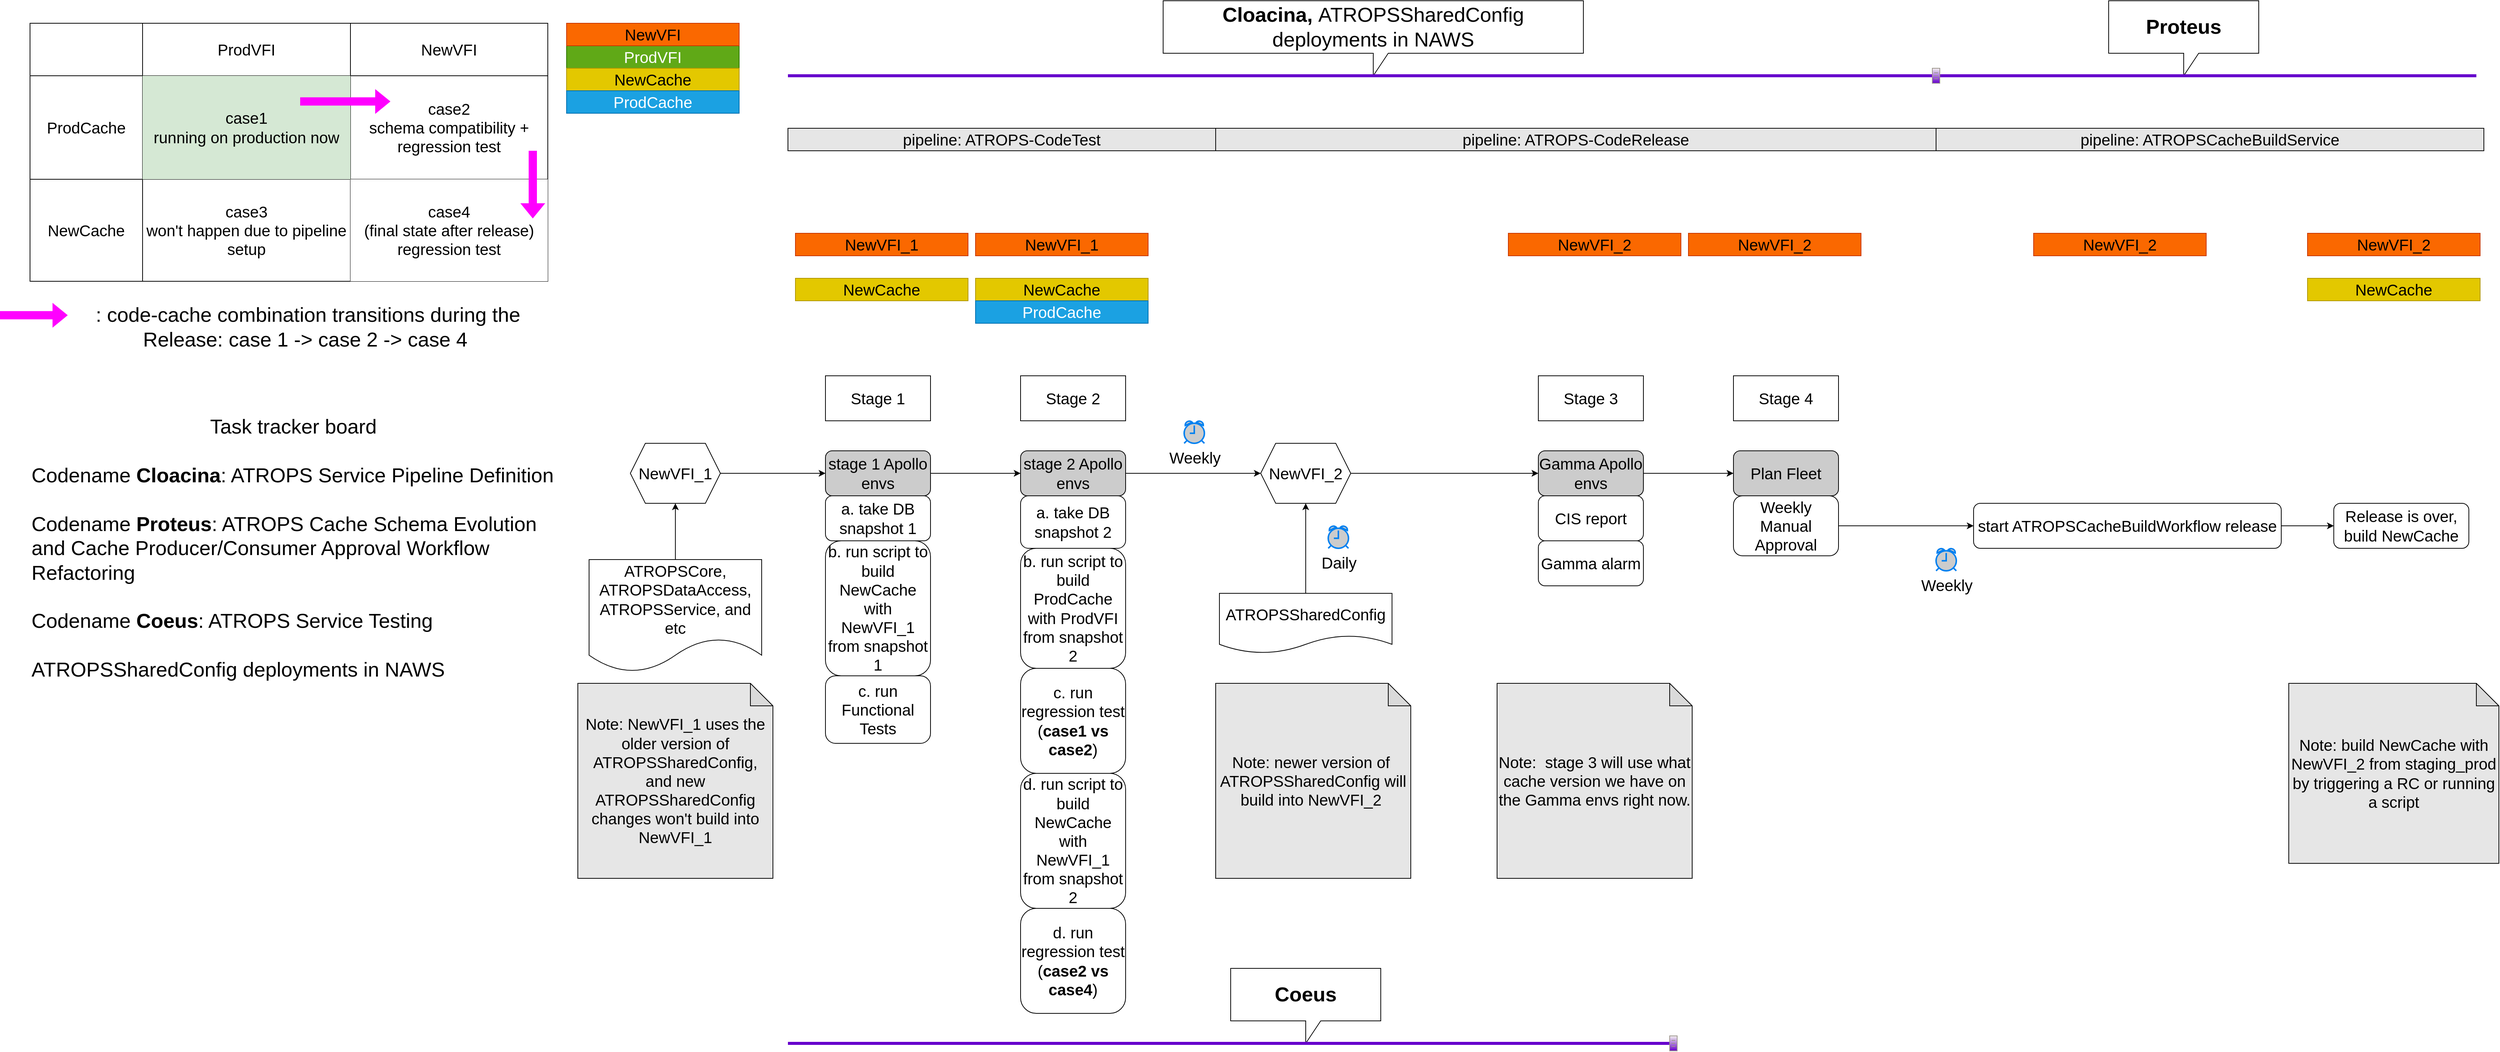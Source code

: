 <mxfile version="15.7.3" type="github">
  <diagram id="9V4gXKh2e1AULSLboZQO" name="Cloacina - Standardization of ATROPSService Pipelines">
    <mxGraphModel dx="5780" dy="2501" grid="1" gridSize="10" guides="1" tooltips="1" connect="1" arrows="1" fold="1" page="1" pageScale="1" pageWidth="850" pageHeight="1100" math="0" shadow="0">
      <root>
        <mxCell id="no3aaxT7zXqI6Jh2efV5-0" />
        <mxCell id="no3aaxT7zXqI6Jh2efV5-1" parent="no3aaxT7zXqI6Jh2efV5-0" />
        <mxCell id="9WPeCQV-4AYHPgkLnWjW-0" value="" style="shape=table;html=1;whiteSpace=wrap;startSize=0;container=1;collapsible=0;childLayout=tableLayout;fontSize=21;" parent="no3aaxT7zXqI6Jh2efV5-1" vertex="1">
          <mxGeometry x="-1140" y="-240" width="690" height="344" as="geometry" />
        </mxCell>
        <mxCell id="9WPeCQV-4AYHPgkLnWjW-1" value="" style="shape=partialRectangle;html=1;whiteSpace=wrap;collapsible=0;dropTarget=0;pointerEvents=0;fillColor=none;top=0;left=0;bottom=0;right=0;points=[[0,0.5],[1,0.5]];portConstraint=eastwest;fontSize=21;" parent="9WPeCQV-4AYHPgkLnWjW-0" vertex="1">
          <mxGeometry width="690" height="70" as="geometry" />
        </mxCell>
        <mxCell id="9WPeCQV-4AYHPgkLnWjW-2" value="" style="shape=partialRectangle;html=1;whiteSpace=wrap;connectable=0;fillColor=none;top=0;left=0;bottom=0;right=0;overflow=hidden;pointerEvents=1;fontSize=21;" parent="9WPeCQV-4AYHPgkLnWjW-1" vertex="1">
          <mxGeometry width="150" height="70" as="geometry">
            <mxRectangle width="150" height="70" as="alternateBounds" />
          </mxGeometry>
        </mxCell>
        <mxCell id="9WPeCQV-4AYHPgkLnWjW-3" value="ProdVFI" style="shape=partialRectangle;html=1;whiteSpace=wrap;connectable=0;fillColor=none;top=0;left=0;bottom=0;right=0;overflow=hidden;pointerEvents=1;fontSize=21;" parent="9WPeCQV-4AYHPgkLnWjW-1" vertex="1">
          <mxGeometry x="150" width="277" height="70" as="geometry">
            <mxRectangle width="277" height="70" as="alternateBounds" />
          </mxGeometry>
        </mxCell>
        <mxCell id="9WPeCQV-4AYHPgkLnWjW-4" value="NewVFI" style="shape=partialRectangle;html=1;whiteSpace=wrap;connectable=0;fillColor=none;top=0;left=0;bottom=0;right=0;overflow=hidden;pointerEvents=1;fontSize=21;" parent="9WPeCQV-4AYHPgkLnWjW-1" vertex="1">
          <mxGeometry x="427" width="263" height="70" as="geometry">
            <mxRectangle width="263" height="70" as="alternateBounds" />
          </mxGeometry>
        </mxCell>
        <mxCell id="9WPeCQV-4AYHPgkLnWjW-5" value="" style="shape=partialRectangle;html=1;whiteSpace=wrap;collapsible=0;dropTarget=0;pointerEvents=0;fillColor=none;top=0;left=0;bottom=0;right=0;points=[[0,0.5],[1,0.5]];portConstraint=eastwest;fontSize=21;" parent="9WPeCQV-4AYHPgkLnWjW-0" vertex="1">
          <mxGeometry y="70" width="690" height="138" as="geometry" />
        </mxCell>
        <mxCell id="9WPeCQV-4AYHPgkLnWjW-6" value="ProdCache" style="shape=partialRectangle;html=1;whiteSpace=wrap;connectable=0;fillColor=none;top=0;left=0;bottom=0;right=0;overflow=hidden;pointerEvents=1;fontSize=21;" parent="9WPeCQV-4AYHPgkLnWjW-5" vertex="1">
          <mxGeometry width="150" height="138" as="geometry">
            <mxRectangle width="150" height="138" as="alternateBounds" />
          </mxGeometry>
        </mxCell>
        <mxCell id="9WPeCQV-4AYHPgkLnWjW-7" value="case1&lt;br style=&quot;font-size: 21px;&quot;&gt;running on production now" style="shape=partialRectangle;html=1;whiteSpace=wrap;connectable=0;fillColor=#d5e8d4;top=0;left=0;bottom=0;right=0;overflow=hidden;pointerEvents=1;fontSize=21;strokeColor=#82b366;" parent="9WPeCQV-4AYHPgkLnWjW-5" vertex="1">
          <mxGeometry x="150" width="277" height="138" as="geometry">
            <mxRectangle width="277" height="138" as="alternateBounds" />
          </mxGeometry>
        </mxCell>
        <mxCell id="9WPeCQV-4AYHPgkLnWjW-8" value="case2&lt;br&gt;schema&amp;nbsp;compatibility + regression test" style="shape=partialRectangle;html=1;whiteSpace=wrap;connectable=0;fillColor=none;top=0;left=0;bottom=0;right=0;overflow=hidden;pointerEvents=1;fontSize=21;" parent="9WPeCQV-4AYHPgkLnWjW-5" vertex="1">
          <mxGeometry x="427" width="263" height="138" as="geometry">
            <mxRectangle width="263" height="138" as="alternateBounds" />
          </mxGeometry>
        </mxCell>
        <mxCell id="9WPeCQV-4AYHPgkLnWjW-9" value="" style="shape=partialRectangle;html=1;whiteSpace=wrap;collapsible=0;dropTarget=0;pointerEvents=0;fillColor=none;top=0;left=0;bottom=0;right=0;points=[[0,0.5],[1,0.5]];portConstraint=eastwest;fontSize=21;" parent="9WPeCQV-4AYHPgkLnWjW-0" vertex="1">
          <mxGeometry y="208" width="690" height="136" as="geometry" />
        </mxCell>
        <mxCell id="9WPeCQV-4AYHPgkLnWjW-10" value="NewCache" style="shape=partialRectangle;html=1;whiteSpace=wrap;connectable=0;fillColor=none;top=0;left=0;bottom=0;right=0;overflow=hidden;pointerEvents=1;fontSize=21;" parent="9WPeCQV-4AYHPgkLnWjW-9" vertex="1">
          <mxGeometry width="150" height="136" as="geometry">
            <mxRectangle width="150" height="136" as="alternateBounds" />
          </mxGeometry>
        </mxCell>
        <mxCell id="9WPeCQV-4AYHPgkLnWjW-11" value="case3&lt;br style=&quot;font-size: 21px;&quot;&gt;won&#39;t happen due to pipeline setup" style="shape=partialRectangle;html=1;whiteSpace=wrap;connectable=0;fillColor=none;top=0;left=0;bottom=0;right=0;overflow=hidden;pointerEvents=1;fontSize=21;" parent="9WPeCQV-4AYHPgkLnWjW-9" vertex="1">
          <mxGeometry x="150" width="277" height="136" as="geometry">
            <mxRectangle width="277" height="136" as="alternateBounds" />
          </mxGeometry>
        </mxCell>
        <mxCell id="9WPeCQV-4AYHPgkLnWjW-12" value="case4&lt;br style=&quot;font-size: 21px&quot;&gt;(final state after release) regression test" style="shape=partialRectangle;html=1;whiteSpace=wrap;connectable=0;top=0;left=0;bottom=0;right=0;overflow=hidden;pointerEvents=1;fontSize=21;" parent="9WPeCQV-4AYHPgkLnWjW-9" vertex="1">
          <mxGeometry x="427" width="263" height="136" as="geometry">
            <mxRectangle width="263" height="136" as="alternateBounds" />
          </mxGeometry>
        </mxCell>
        <mxCell id="zHk_zccn7sM2cKgAnjVr-47" style="edgeStyle=orthogonalEdgeStyle;rounded=0;orthogonalLoop=1;jettySize=auto;html=1;exitX=1;exitY=0.5;exitDx=0;exitDy=0;entryX=0;entryY=0.5;entryDx=0;entryDy=0;fontSize=21;" parent="no3aaxT7zXqI6Jh2efV5-1" source="9WPeCQV-4AYHPgkLnWjW-13" target="DKCCvubMgbT0HmaUvDGG-2" edge="1">
          <mxGeometry relative="1" as="geometry" />
        </mxCell>
        <mxCell id="9WPeCQV-4AYHPgkLnWjW-13" value="stage 1 Apollo envs" style="rounded=1;whiteSpace=wrap;html=1;fontSize=21;fillColor=#CCCCCC;" parent="no3aaxT7zXqI6Jh2efV5-1" vertex="1">
          <mxGeometry x="-80" y="330" width="140" height="60" as="geometry" />
        </mxCell>
        <mxCell id="DKCCvubMgbT0HmaUvDGG-0" value="Stage 1" style="rounded=0;whiteSpace=wrap;html=1;fontSize=21;" parent="no3aaxT7zXqI6Jh2efV5-1" vertex="1">
          <mxGeometry x="-80" y="230" width="140" height="60" as="geometry" />
        </mxCell>
        <mxCell id="DKCCvubMgbT0HmaUvDGG-1" value="Stage 2" style="rounded=0;whiteSpace=wrap;html=1;fontSize=21;" parent="no3aaxT7zXqI6Jh2efV5-1" vertex="1">
          <mxGeometry x="180" y="230" width="140" height="60" as="geometry" />
        </mxCell>
        <mxCell id="zHk_zccn7sM2cKgAnjVr-60" style="edgeStyle=orthogonalEdgeStyle;rounded=0;orthogonalLoop=1;jettySize=auto;html=1;exitX=1;exitY=0.5;exitDx=0;exitDy=0;entryX=0;entryY=0.5;entryDx=0;entryDy=0;fontSize=21;" parent="no3aaxT7zXqI6Jh2efV5-1" source="DKCCvubMgbT0HmaUvDGG-2" target="zHk_zccn7sM2cKgAnjVr-57" edge="1">
          <mxGeometry relative="1" as="geometry" />
        </mxCell>
        <mxCell id="DKCCvubMgbT0HmaUvDGG-2" value="stage 2 Apollo envs" style="rounded=1;whiteSpace=wrap;html=1;fontSize=21;fillColor=#CCCCCC;" parent="no3aaxT7zXqI6Jh2efV5-1" vertex="1">
          <mxGeometry x="180" y="330" width="140" height="60" as="geometry" />
        </mxCell>
        <mxCell id="zHk_zccn7sM2cKgAnjVr-0" value="Stage 3" style="rounded=0;whiteSpace=wrap;html=1;fontSize=21;" parent="no3aaxT7zXqI6Jh2efV5-1" vertex="1">
          <mxGeometry x="870" y="230" width="140" height="60" as="geometry" />
        </mxCell>
        <mxCell id="zHk_zccn7sM2cKgAnjVr-48" style="edgeStyle=orthogonalEdgeStyle;rounded=0;orthogonalLoop=1;jettySize=auto;html=1;exitX=1;exitY=0.5;exitDx=0;exitDy=0;entryX=0;entryY=0.5;entryDx=0;entryDy=0;fontSize=21;" parent="no3aaxT7zXqI6Jh2efV5-1" source="zHk_zccn7sM2cKgAnjVr-1" target="zHk_zccn7sM2cKgAnjVr-3" edge="1">
          <mxGeometry relative="1" as="geometry" />
        </mxCell>
        <mxCell id="zHk_zccn7sM2cKgAnjVr-1" value="Gamma Apollo envs" style="rounded=1;whiteSpace=wrap;html=1;fontSize=21;fillColor=#CCCCCC;" parent="no3aaxT7zXqI6Jh2efV5-1" vertex="1">
          <mxGeometry x="870" y="330" width="140" height="60" as="geometry" />
        </mxCell>
        <mxCell id="zHk_zccn7sM2cKgAnjVr-2" value="Stage 4" style="rounded=0;whiteSpace=wrap;html=1;fontSize=21;" parent="no3aaxT7zXqI6Jh2efV5-1" vertex="1">
          <mxGeometry x="1130" y="230" width="140" height="60" as="geometry" />
        </mxCell>
        <mxCell id="zHk_zccn7sM2cKgAnjVr-3" value="Plan Fleet" style="rounded=1;whiteSpace=wrap;html=1;fontSize=21;fillColor=#CCCCCC;" parent="no3aaxT7zXqI6Jh2efV5-1" vertex="1">
          <mxGeometry x="1130" y="330" width="140" height="60" as="geometry" />
        </mxCell>
        <mxCell id="zHk_zccn7sM2cKgAnjVr-6" value="NewCache" style="rounded=0;whiteSpace=wrap;html=1;fontSize=21;fillColor=#e3c800;fontColor=#000000;strokeColor=#B09500;" parent="no3aaxT7zXqI6Jh2efV5-1" vertex="1">
          <mxGeometry x="-120" y="100" width="230" height="30" as="geometry" />
        </mxCell>
        <mxCell id="zHk_zccn7sM2cKgAnjVr-7" value="NewVFI_1" style="rounded=0;whiteSpace=wrap;html=1;fontSize=21;fillColor=#fa6800;fontColor=#000000;strokeColor=#C73500;" parent="no3aaxT7zXqI6Jh2efV5-1" vertex="1">
          <mxGeometry x="-120" y="40" width="230" height="30" as="geometry" />
        </mxCell>
        <mxCell id="zHk_zccn7sM2cKgAnjVr-13" value="ProdVFI" style="rounded=0;whiteSpace=wrap;html=1;fontSize=21;fillColor=#60a917;strokeColor=#2D7600;fontColor=#ffffff;" parent="no3aaxT7zXqI6Jh2efV5-1" vertex="1">
          <mxGeometry x="-425" y="-210" width="230" height="30" as="geometry" />
        </mxCell>
        <mxCell id="zHk_zccn7sM2cKgAnjVr-14" value="NewCache" style="rounded=0;whiteSpace=wrap;html=1;fontSize=21;fillColor=#e3c800;fontColor=#000000;strokeColor=#B09500;" parent="no3aaxT7zXqI6Jh2efV5-1" vertex="1">
          <mxGeometry x="-425" y="-180" width="230" height="30" as="geometry" />
        </mxCell>
        <mxCell id="zHk_zccn7sM2cKgAnjVr-15" value="NewVFI" style="rounded=0;whiteSpace=wrap;html=1;fontSize=21;fillColor=#fa6800;fontColor=#000000;strokeColor=#C73500;" parent="no3aaxT7zXqI6Jh2efV5-1" vertex="1">
          <mxGeometry x="-425" y="-240" width="230" height="30" as="geometry" />
        </mxCell>
        <mxCell id="zHk_zccn7sM2cKgAnjVr-16" value="ProdCache" style="rounded=0;whiteSpace=wrap;html=1;fontSize=21;fillColor=#1ba1e2;fontColor=#ffffff;strokeColor=#006EAF;" parent="no3aaxT7zXqI6Jh2efV5-1" vertex="1">
          <mxGeometry x="-425" y="-150" width="230" height="30" as="geometry" />
        </mxCell>
        <mxCell id="zHk_zccn7sM2cKgAnjVr-18" value="NewCache" style="rounded=0;whiteSpace=wrap;html=1;fontSize=21;fillColor=#e3c800;fontColor=#000000;strokeColor=#B09500;" parent="no3aaxT7zXqI6Jh2efV5-1" vertex="1">
          <mxGeometry x="120" y="100" width="230" height="30" as="geometry" />
        </mxCell>
        <mxCell id="zHk_zccn7sM2cKgAnjVr-19" value="NewVFI_1" style="rounded=0;whiteSpace=wrap;html=1;fontSize=21;fillColor=#fa6800;fontColor=#000000;strokeColor=#C73500;" parent="no3aaxT7zXqI6Jh2efV5-1" vertex="1">
          <mxGeometry x="120" y="40" width="230" height="30" as="geometry" />
        </mxCell>
        <mxCell id="zHk_zccn7sM2cKgAnjVr-20" value="ProdCache" style="rounded=0;whiteSpace=wrap;html=1;fontSize=21;fillColor=#1ba1e2;fontColor=#ffffff;strokeColor=#006EAF;" parent="no3aaxT7zXqI6Jh2efV5-1" vertex="1">
          <mxGeometry x="120" y="130" width="230" height="30" as="geometry" />
        </mxCell>
        <mxCell id="zHk_zccn7sM2cKgAnjVr-23" value="NewVFI_2" style="rounded=0;whiteSpace=wrap;html=1;fontSize=21;fillColor=#fa6800;fontColor=#000000;strokeColor=#C73500;" parent="no3aaxT7zXqI6Jh2efV5-1" vertex="1">
          <mxGeometry x="830" y="40" width="230" height="30" as="geometry" />
        </mxCell>
        <mxCell id="zHk_zccn7sM2cKgAnjVr-27" value="NewVFI_2" style="rounded=0;whiteSpace=wrap;html=1;fontSize=21;fillColor=#fa6800;fontColor=#000000;strokeColor=#C73500;" parent="no3aaxT7zXqI6Jh2efV5-1" vertex="1">
          <mxGeometry x="1070" y="40" width="230" height="30" as="geometry" />
        </mxCell>
        <mxCell id="zHk_zccn7sM2cKgAnjVr-29" value="CIS report" style="rounded=1;whiteSpace=wrap;html=1;fontSize=21;" parent="no3aaxT7zXqI6Jh2efV5-1" vertex="1">
          <mxGeometry x="870" y="390" width="140" height="60" as="geometry" />
        </mxCell>
        <mxCell id="zHk_zccn7sM2cKgAnjVr-30" value="c. run Functional Tests" style="rounded=1;whiteSpace=wrap;html=1;fontSize=21;align=center;" parent="no3aaxT7zXqI6Jh2efV5-1" vertex="1">
          <mxGeometry x="-80" y="630" width="140" height="90" as="geometry" />
        </mxCell>
        <mxCell id="zHk_zccn7sM2cKgAnjVr-31" value="a. take DB snapshot 2" style="rounded=1;whiteSpace=wrap;html=1;fontSize=21;" parent="no3aaxT7zXqI6Jh2efV5-1" vertex="1">
          <mxGeometry x="180" y="390" width="140" height="70" as="geometry" />
        </mxCell>
        <mxCell id="zHk_zccn7sM2cKgAnjVr-34" value="Gamma alarm" style="rounded=1;whiteSpace=wrap;html=1;fontSize=21;" parent="no3aaxT7zXqI6Jh2efV5-1" vertex="1">
          <mxGeometry x="870" y="450" width="140" height="60" as="geometry" />
        </mxCell>
        <mxCell id="zHk_zccn7sM2cKgAnjVr-46" style="edgeStyle=orthogonalEdgeStyle;rounded=0;orthogonalLoop=1;jettySize=auto;html=1;exitX=1;exitY=0.5;exitDx=0;exitDy=0;entryX=0;entryY=0.5;entryDx=0;entryDy=0;fontSize=21;" parent="no3aaxT7zXqI6Jh2efV5-1" source="zHk_zccn7sM2cKgAnjVr-36" target="zHk_zccn7sM2cKgAnjVr-45" edge="1">
          <mxGeometry relative="1" as="geometry" />
        </mxCell>
        <mxCell id="zHk_zccn7sM2cKgAnjVr-36" value="start ATROPSCacheBuildWorkflow release" style="rounded=1;whiteSpace=wrap;html=1;fontSize=21;" parent="no3aaxT7zXqI6Jh2efV5-1" vertex="1">
          <mxGeometry x="1450" y="400" width="410" height="60" as="geometry" />
        </mxCell>
        <mxCell id="zHk_zccn7sM2cKgAnjVr-42" value="NewCache" style="rounded=0;whiteSpace=wrap;html=1;fontSize=21;fillColor=#e3c800;fontColor=#000000;strokeColor=#B09500;" parent="no3aaxT7zXqI6Jh2efV5-1" vertex="1">
          <mxGeometry x="1895" y="100" width="230" height="30" as="geometry" />
        </mxCell>
        <mxCell id="zHk_zccn7sM2cKgAnjVr-43" value="NewVFI_2" style="rounded=0;whiteSpace=wrap;html=1;fontSize=21;fillColor=#fa6800;fontColor=#000000;strokeColor=#C73500;" parent="no3aaxT7zXqI6Jh2efV5-1" vertex="1">
          <mxGeometry x="1895" y="40" width="230" height="30" as="geometry" />
        </mxCell>
        <mxCell id="zHk_zccn7sM2cKgAnjVr-45" value="Release is over, build NewCache" style="rounded=1;whiteSpace=wrap;html=1;fontSize=21;" parent="no3aaxT7zXqI6Jh2efV5-1" vertex="1">
          <mxGeometry x="1930" y="400" width="180" height="60" as="geometry" />
        </mxCell>
        <mxCell id="zHk_zccn7sM2cKgAnjVr-54" value="NewVFI_2" style="rounded=0;whiteSpace=wrap;html=1;fontSize=21;fillColor=#fa6800;fontColor=#000000;strokeColor=#C73500;" parent="no3aaxT7zXqI6Jh2efV5-1" vertex="1">
          <mxGeometry x="1530" y="40" width="230" height="30" as="geometry" />
        </mxCell>
        <mxCell id="zHk_zccn7sM2cKgAnjVr-61" style="edgeStyle=orthogonalEdgeStyle;rounded=0;orthogonalLoop=1;jettySize=auto;html=1;exitX=0.5;exitY=0;exitDx=0;exitDy=0;entryX=0.5;entryY=1;entryDx=0;entryDy=0;fontSize=21;" parent="no3aaxT7zXqI6Jh2efV5-1" source="zHk_zccn7sM2cKgAnjVr-56" target="zHk_zccn7sM2cKgAnjVr-57" edge="1">
          <mxGeometry relative="1" as="geometry" />
        </mxCell>
        <mxCell id="zHk_zccn7sM2cKgAnjVr-56" value="ATROPSSharedConfig" style="shape=document;whiteSpace=wrap;html=1;boundedLbl=1;fontSize=21;" parent="no3aaxT7zXqI6Jh2efV5-1" vertex="1">
          <mxGeometry x="445" y="520" width="230" height="80" as="geometry" />
        </mxCell>
        <mxCell id="zHk_zccn7sM2cKgAnjVr-62" style="edgeStyle=orthogonalEdgeStyle;rounded=0;orthogonalLoop=1;jettySize=auto;html=1;exitX=1;exitY=0.5;exitDx=0;exitDy=0;entryX=0;entryY=0.5;entryDx=0;entryDy=0;fontSize=21;" parent="no3aaxT7zXqI6Jh2efV5-1" source="zHk_zccn7sM2cKgAnjVr-57" target="zHk_zccn7sM2cKgAnjVr-1" edge="1">
          <mxGeometry relative="1" as="geometry" />
        </mxCell>
        <mxCell id="zHk_zccn7sM2cKgAnjVr-57" value="NewVFI_2" style="shape=hexagon;perimeter=hexagonPerimeter2;whiteSpace=wrap;html=1;fixedSize=1;fontSize=21;" parent="no3aaxT7zXqI6Jh2efV5-1" vertex="1">
          <mxGeometry x="500" y="320" width="120" height="80" as="geometry" />
        </mxCell>
        <mxCell id="zHk_zccn7sM2cKgAnjVr-59" style="edgeStyle=orthogonalEdgeStyle;rounded=0;orthogonalLoop=1;jettySize=auto;html=1;exitX=1;exitY=0.5;exitDx=0;exitDy=0;fontSize=21;" parent="no3aaxT7zXqI6Jh2efV5-1" source="zHk_zccn7sM2cKgAnjVr-58" target="9WPeCQV-4AYHPgkLnWjW-13" edge="1">
          <mxGeometry relative="1" as="geometry" />
        </mxCell>
        <mxCell id="zHk_zccn7sM2cKgAnjVr-58" value="NewVFI_1" style="shape=hexagon;perimeter=hexagonPerimeter2;whiteSpace=wrap;html=1;fixedSize=1;fontSize=21;" parent="no3aaxT7zXqI6Jh2efV5-1" vertex="1">
          <mxGeometry x="-340" y="320" width="120" height="80" as="geometry" />
        </mxCell>
        <mxCell id="zHk_zccn7sM2cKgAnjVr-63" value="Weekly" style="html=1;verticalLabelPosition=bottom;align=center;labelBackgroundColor=#ffffff;verticalAlign=top;strokeWidth=2;strokeColor=#0080F0;shadow=0;dashed=0;shape=mxgraph.ios7.icons.alarm_clock;fontSize=21;fillColor=#CCCCCC;" parent="no3aaxT7zXqI6Jh2efV5-1" vertex="1">
          <mxGeometry x="398" y="290" width="27" height="30" as="geometry" />
        </mxCell>
        <mxCell id="zHk_zccn7sM2cKgAnjVr-67" value="Daily" style="html=1;verticalLabelPosition=bottom;align=center;labelBackgroundColor=#ffffff;verticalAlign=top;strokeWidth=2;strokeColor=#0080F0;shadow=0;dashed=0;shape=mxgraph.ios7.icons.alarm_clock;fontSize=21;fillColor=#CCCCCC;" parent="no3aaxT7zXqI6Jh2efV5-1" vertex="1">
          <mxGeometry x="590" y="430" width="27" height="30" as="geometry" />
        </mxCell>
        <mxCell id="zHk_zccn7sM2cKgAnjVr-69" style="edgeStyle=orthogonalEdgeStyle;rounded=0;orthogonalLoop=1;jettySize=auto;html=1;exitX=1;exitY=0.5;exitDx=0;exitDy=0;fontSize=21;" parent="no3aaxT7zXqI6Jh2efV5-1" source="zHk_zccn7sM2cKgAnjVr-68" target="zHk_zccn7sM2cKgAnjVr-36" edge="1">
          <mxGeometry relative="1" as="geometry" />
        </mxCell>
        <mxCell id="zHk_zccn7sM2cKgAnjVr-68" value="Weekly Manual Approval" style="rounded=1;whiteSpace=wrap;html=1;fontSize=21;" parent="no3aaxT7zXqI6Jh2efV5-1" vertex="1">
          <mxGeometry x="1130" y="390" width="140" height="80" as="geometry" />
        </mxCell>
        <mxCell id="zHk_zccn7sM2cKgAnjVr-70" value="pipeline: ATROPS-CodeTest" style="rounded=0;whiteSpace=wrap;html=1;fontSize=21;fillColor=#E6E6E6;" parent="no3aaxT7zXqI6Jh2efV5-1" vertex="1">
          <mxGeometry x="-130" y="-100" width="570" height="30" as="geometry" />
        </mxCell>
        <mxCell id="zHk_zccn7sM2cKgAnjVr-71" value="pipeline: ATROPS-CodeRelease" style="rounded=0;whiteSpace=wrap;html=1;fontSize=21;fillColor=#E6E6E6;" parent="no3aaxT7zXqI6Jh2efV5-1" vertex="1">
          <mxGeometry x="440" y="-100" width="960" height="30" as="geometry" />
        </mxCell>
        <mxCell id="zHk_zccn7sM2cKgAnjVr-72" value="pipeline: ATROPSCacheBuildService" style="rounded=0;whiteSpace=wrap;html=1;fontSize=21;fillColor=#E6E6E6;" parent="no3aaxT7zXqI6Jh2efV5-1" vertex="1">
          <mxGeometry x="1400" y="-100" width="730" height="30" as="geometry" />
        </mxCell>
        <mxCell id="zHk_zccn7sM2cKgAnjVr-73" value="Note: build NewCache with NewVFI_2 from staging_prod by triggering a RC or running a script" style="shape=note;whiteSpace=wrap;html=1;backgroundOutline=1;darkOpacity=0.05;fontSize=21;fillColor=#E6E6E6;" parent="no3aaxT7zXqI6Jh2efV5-1" vertex="1">
          <mxGeometry x="1870" y="640" width="280" height="240" as="geometry" />
        </mxCell>
        <mxCell id="zHk_zccn7sM2cKgAnjVr-75" value="Weekly" style="html=1;verticalLabelPosition=bottom;align=center;labelBackgroundColor=#ffffff;verticalAlign=top;strokeWidth=2;strokeColor=#0080F0;shadow=0;dashed=0;shape=mxgraph.ios7.icons.alarm_clock;fontSize=21;fillColor=#CCCCCC;" parent="no3aaxT7zXqI6Jh2efV5-1" vertex="1">
          <mxGeometry x="1400" y="460" width="27" height="30" as="geometry" />
        </mxCell>
        <mxCell id="cSwmM36AZzLo9rZCygAP-0" value="&lt;div style=&quot;text-align: center&quot;&gt;&lt;span&gt;Task tracker board&lt;/span&gt;&lt;/div&gt;&lt;div style=&quot;text-align: center&quot;&gt;&lt;br&gt;&lt;/div&gt;Codename&amp;nbsp;&lt;b style=&quot;font-size: 27px&quot;&gt;Cloacina&lt;/b&gt;: ATROPS Service Pipeline Definition&lt;br style=&quot;font-size: 27px&quot;&gt;&lt;br style=&quot;font-size: 27px&quot;&gt;Codename &lt;b style=&quot;font-size: 27px&quot;&gt;Proteus&lt;/b&gt;: ATROPS Cache Schema Evolution and Cache Producer/Consumer Approval Workflow Refactoring&lt;br style=&quot;font-size: 27px&quot;&gt;&lt;br style=&quot;font-size: 27px&quot;&gt;Codename &lt;b style=&quot;font-size: 27px&quot;&gt;Coeus&lt;/b&gt;: ATROPS Service Testing&lt;br&gt;&lt;br&gt;ATROPSSharedConfig deployments in NAWS" style="text;html=1;strokeColor=none;fillColor=none;align=left;verticalAlign=middle;whiteSpace=wrap;rounded=0;fontSize=27;" vertex="1" parent="no3aaxT7zXqI6Jh2efV5-1">
          <mxGeometry x="-1140" y="260" width="700" height="400" as="geometry" />
        </mxCell>
        <mxCell id="cSwmM36AZzLo9rZCygAP-1" value="&lt;b&gt;Cloacina,&amp;nbsp;&lt;/b&gt;&lt;span style=&quot;text-align: left&quot;&gt;ATROPSSharedConfig deployments in NAWS&lt;/span&gt;" style="shape=callout;whiteSpace=wrap;html=1;perimeter=calloutPerimeter;fontSize=27;align=center;" vertex="1" parent="no3aaxT7zXqI6Jh2efV5-1">
          <mxGeometry x="370" y="-270" width="560" height="100" as="geometry" />
        </mxCell>
        <mxCell id="cSwmM36AZzLo9rZCygAP-2" value="&lt;b style=&quot;text-align: left&quot;&gt;Proteus&lt;/b&gt;" style="shape=callout;whiteSpace=wrap;html=1;perimeter=calloutPerimeter;fontSize=27;align=center;" vertex="1" parent="no3aaxT7zXqI6Jh2efV5-1">
          <mxGeometry x="1630" y="-270" width="200" height="100" as="geometry" />
        </mxCell>
        <mxCell id="cSwmM36AZzLo9rZCygAP-3" value="&lt;b style=&quot;text-align: left&quot;&gt;Coeus&lt;/b&gt;" style="shape=callout;whiteSpace=wrap;html=1;perimeter=calloutPerimeter;fontSize=27;align=center;" vertex="1" parent="no3aaxT7zXqI6Jh2efV5-1">
          <mxGeometry x="460" y="1020" width="200" height="100" as="geometry" />
        </mxCell>
        <mxCell id="cSwmM36AZzLo9rZCygAP-7" value="" style="html=1;shadow=0;dashed=0;shape=mxgraph.bootstrap.rangeInput;dx=0.68;strokeColor=#9D968E;fillColor=#6600CC;fontColor=#777777;whiteSpace=wrap;align=left;verticalAlign=bottom;fontStyle=0;fontSize=14;labelPosition=center;verticalLabelPosition=top;gradientColor=#F4F2EF;gradientDirection=north;rangeStyle=rect;handleStyle=rect;" vertex="1" parent="no3aaxT7zXqI6Jh2efV5-1">
          <mxGeometry x="-130" y="-180" width="2250" height="20" as="geometry" />
        </mxCell>
        <mxCell id="cSwmM36AZzLo9rZCygAP-8" value="" style="html=1;shadow=0;dashed=0;shape=mxgraph.bootstrap.rangeInput;dx=1;strokeColor=#9D968E;fillColor=#6600CC;fontColor=#777777;whiteSpace=wrap;align=left;verticalAlign=bottom;fontStyle=0;fontSize=14;labelPosition=center;verticalLabelPosition=top;gradientColor=#F4F2EF;gradientDirection=north;rangeStyle=rect;handleStyle=rect;" vertex="1" parent="no3aaxT7zXqI6Jh2efV5-1">
          <mxGeometry x="-130" y="1110" width="1180" height="20" as="geometry" />
        </mxCell>
        <mxCell id="cSwmM36AZzLo9rZCygAP-10" style="edgeStyle=orthogonalEdgeStyle;rounded=0;orthogonalLoop=1;jettySize=auto;html=1;exitX=0.5;exitY=0;exitDx=0;exitDy=0;entryX=0.5;entryY=1;entryDx=0;entryDy=0;fontSize=27;" edge="1" parent="no3aaxT7zXqI6Jh2efV5-1" source="cSwmM36AZzLo9rZCygAP-9" target="zHk_zccn7sM2cKgAnjVr-58">
          <mxGeometry relative="1" as="geometry" />
        </mxCell>
        <mxCell id="cSwmM36AZzLo9rZCygAP-9" value="ATROPSCore, ATROPSDataAccess, ATROPSService, and etc" style="shape=document;whiteSpace=wrap;html=1;boundedLbl=1;fontSize=21;" vertex="1" parent="no3aaxT7zXqI6Jh2efV5-1">
          <mxGeometry x="-395" y="475" width="230" height="150" as="geometry" />
        </mxCell>
        <mxCell id="cSwmM36AZzLo9rZCygAP-20" value="Note: NewVFI_1 uses the older version of ATROPSSharedConfig, and new ATROPSSharedConfig changes won&#39;t build into NewVFI_1" style="shape=note;whiteSpace=wrap;html=1;backgroundOutline=1;darkOpacity=0.05;fontSize=21;fillColor=#E6E6E6;" vertex="1" parent="no3aaxT7zXqI6Jh2efV5-1">
          <mxGeometry x="-410" y="640" width="260" height="260" as="geometry" />
        </mxCell>
        <mxCell id="cSwmM36AZzLo9rZCygAP-21" value="Note: newer version of&amp;nbsp; ATROPSSharedConfig will build into NewVFI_2&amp;nbsp;" style="shape=note;whiteSpace=wrap;html=1;backgroundOutline=1;darkOpacity=0.05;fontSize=21;fillColor=#E6E6E6;" vertex="1" parent="no3aaxT7zXqI6Jh2efV5-1">
          <mxGeometry x="440" y="640" width="260" height="260" as="geometry" />
        </mxCell>
        <mxCell id="cSwmM36AZzLo9rZCygAP-22" value=": code-cache combination transitions during the &lt;br&gt;Release: case 1 -&amp;gt; case 2 -&amp;gt; case 4&amp;nbsp;" style="text;html=1;align=center;verticalAlign=middle;resizable=0;points=[];autosize=1;strokeColor=none;fillColor=none;fontSize=27;" vertex="1" parent="no3aaxT7zXqI6Jh2efV5-1">
          <mxGeometry x="-1060" y="130" width="580" height="70" as="geometry" />
        </mxCell>
        <mxCell id="cSwmM36AZzLo9rZCygAP-23" value="a. take DB snapshot 1" style="rounded=1;whiteSpace=wrap;html=1;fontSize=21;align=center;" vertex="1" parent="no3aaxT7zXqI6Jh2efV5-1">
          <mxGeometry x="-80" y="390" width="140" height="60" as="geometry" />
        </mxCell>
        <mxCell id="cSwmM36AZzLo9rZCygAP-24" value="b. run script to build NewCache with NewVFI_1 from snapshot 1" style="rounded=1;whiteSpace=wrap;html=1;fontSize=21;align=center;" vertex="1" parent="no3aaxT7zXqI6Jh2efV5-1">
          <mxGeometry x="-80" y="450" width="140" height="180" as="geometry" />
        </mxCell>
        <mxCell id="cSwmM36AZzLo9rZCygAP-27" value="b. run script to build ProdCache with ProdVFI from snapshot 2" style="rounded=1;whiteSpace=wrap;html=1;fontSize=21;" vertex="1" parent="no3aaxT7zXqI6Jh2efV5-1">
          <mxGeometry x="180" y="460" width="140" height="160" as="geometry" />
        </mxCell>
        <mxCell id="cSwmM36AZzLo9rZCygAP-28" value="" style="shape=flexArrow;endArrow=classic;html=1;rounded=0;fontSize=27;strokeColor=#FF00FF;fillColor=#FF00FF;" edge="1" parent="no3aaxT7zXqI6Jh2efV5-1">
          <mxGeometry width="50" height="50" relative="1" as="geometry">
            <mxPoint x="-780" y="-135.71" as="sourcePoint" />
            <mxPoint x="-660" y="-135.71" as="targetPoint" />
          </mxGeometry>
        </mxCell>
        <mxCell id="cSwmM36AZzLo9rZCygAP-29" value="" style="shape=flexArrow;endArrow=classic;html=1;rounded=0;fontSize=27;strokeColor=#FF00FF;fillColor=#FF00FF;" edge="1" parent="no3aaxT7zXqI6Jh2efV5-1">
          <mxGeometry width="50" height="50" relative="1" as="geometry">
            <mxPoint x="-1180" y="149.29" as="sourcePoint" />
            <mxPoint x="-1090" y="149.29" as="targetPoint" />
          </mxGeometry>
        </mxCell>
        <mxCell id="cSwmM36AZzLo9rZCygAP-43" value="c. run regression test (&lt;b&gt;case1 vs case2&lt;/b&gt;)" style="rounded=1;whiteSpace=wrap;html=1;fontSize=21;" vertex="1" parent="no3aaxT7zXqI6Jh2efV5-1">
          <mxGeometry x="180" y="620" width="140" height="140" as="geometry" />
        </mxCell>
        <mxCell id="cSwmM36AZzLo9rZCygAP-44" value="d. run script to build NewCache with NewVFI_1 from snapshot 2" style="rounded=1;whiteSpace=wrap;html=1;fontSize=21;" vertex="1" parent="no3aaxT7zXqI6Jh2efV5-1">
          <mxGeometry x="180" y="760" width="140" height="180" as="geometry" />
        </mxCell>
        <mxCell id="cSwmM36AZzLo9rZCygAP-45" value="d. run regression test (&lt;b&gt;case2 vs case4&lt;/b&gt;)" style="rounded=1;whiteSpace=wrap;html=1;fontSize=21;" vertex="1" parent="no3aaxT7zXqI6Jh2efV5-1">
          <mxGeometry x="180" y="940" width="140" height="140" as="geometry" />
        </mxCell>
        <mxCell id="cSwmM36AZzLo9rZCygAP-46" value="Note:&amp;nbsp; stage 3 will use what cache version we have on the Gamma envs right now." style="shape=note;whiteSpace=wrap;html=1;backgroundOutline=1;darkOpacity=0.05;fontSize=21;fillColor=#E6E6E6;" vertex="1" parent="no3aaxT7zXqI6Jh2efV5-1">
          <mxGeometry x="815" y="640" width="260" height="260" as="geometry" />
        </mxCell>
        <mxCell id="cSwmM36AZzLo9rZCygAP-47" value="" style="shape=flexArrow;endArrow=classic;html=1;rounded=0;fontSize=27;strokeColor=#FF00FF;fillColor=#FF00FF;" edge="1" parent="no3aaxT7zXqI6Jh2efV5-1">
          <mxGeometry width="50" height="50" relative="1" as="geometry">
            <mxPoint x="-470" y="-70" as="sourcePoint" />
            <mxPoint x="-470" y="20" as="targetPoint" />
          </mxGeometry>
        </mxCell>
      </root>
    </mxGraphModel>
  </diagram>
</mxfile>
